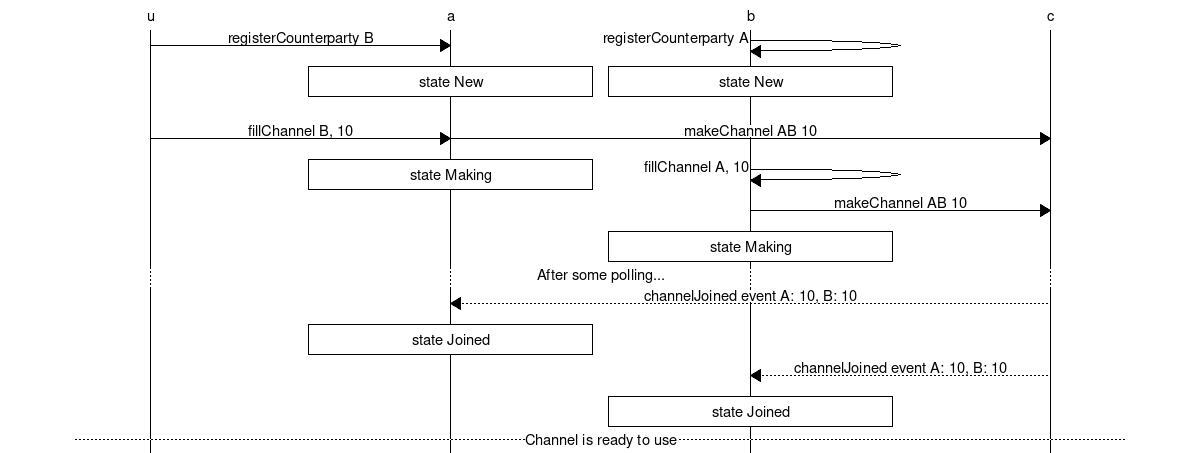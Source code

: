 // command to render: mscgen -Tsvg -o happy_path_flow.svg happy_path_flow.msc
msc {
  hscale = "2";
  u,a,b,c;

  u=>a [label="registerCounterparty B"],
  b=>b [label="registerCounterparty A"];
  a box a [label="state New"],
  b box b [label="state New"];
  |||;
  u=>a [label="fillChannel B, 10"],
  # a=>b [label="proposeChannel A: 10, B:0"];
  # b box b [label="state Proposed"],
  # a box a [label="state Proposed"];
  # a<<b [label="accept A: 10, B: 0"];
  a=>c [label="makeChannel AB 10"];
  a box a [label="state Making"],
  b=>b [label="fillChannel A, 10"];
  b=>c [label="makeChannel AB 10"];
  b box b [label="state Making"];
  ...  [ label = "After some polling..." ];
  a<<c [label="channelJoined event A: 10, B: 10"];
  a box a [label="state Joined"];
  b<<c [label="channelJoined event A: 10, B: 10"];
  b box b [label="state Joined"];

  ---  [ label = "Channel is ready to use" ];

}
